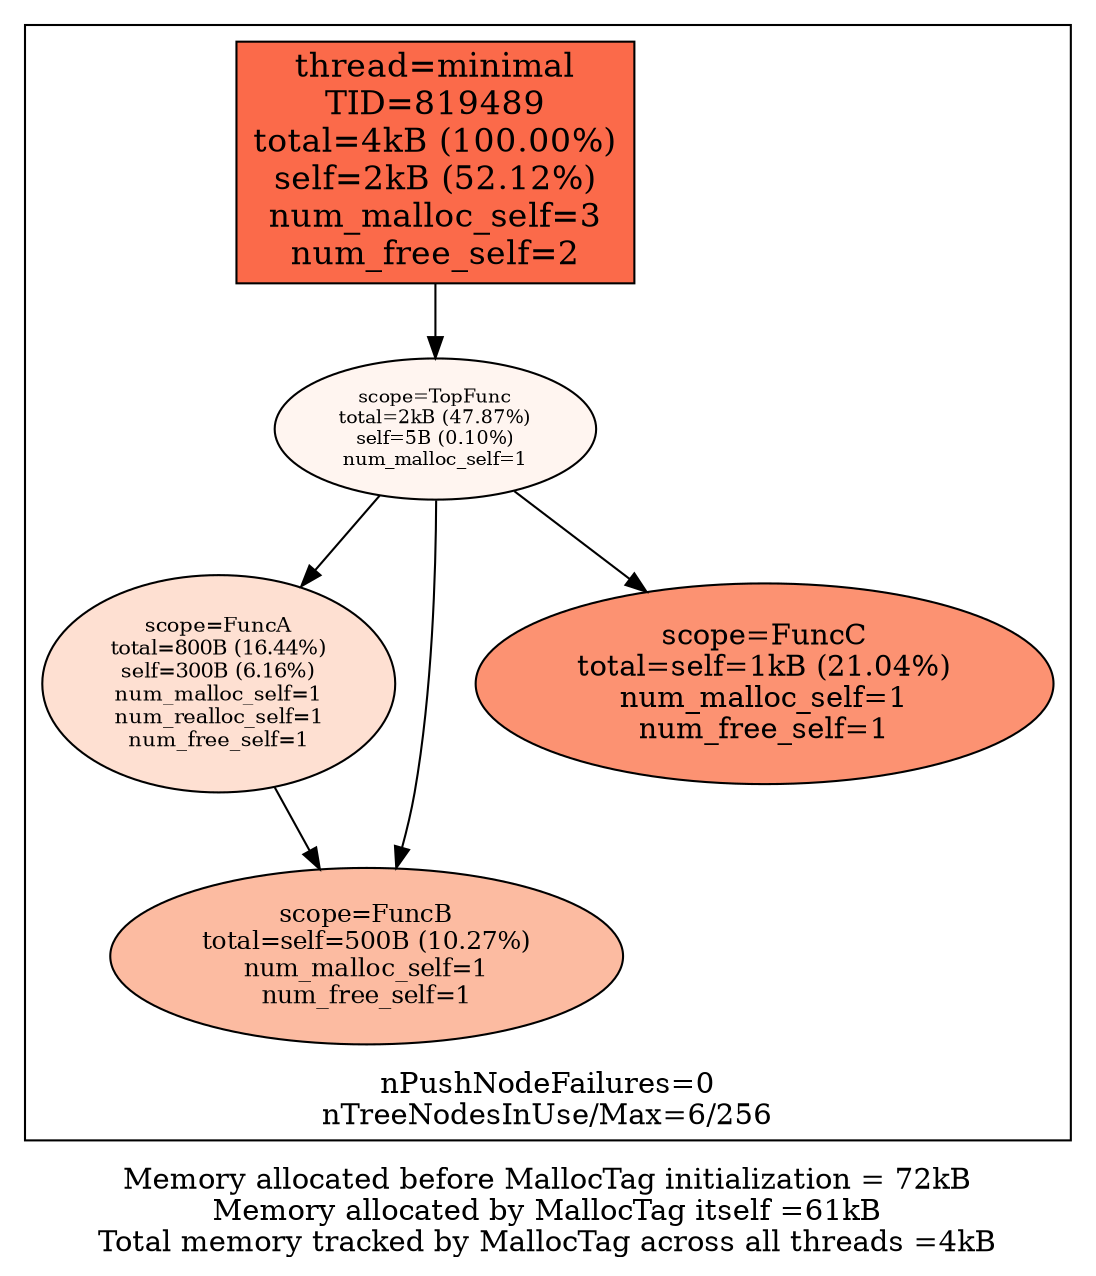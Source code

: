digraph MallocTree {
node [colorscheme=reds9 style=filled]
subgraph cluster_TID819489 {
node [colorscheme=reds9 style=filled]
labelloc="b"
label="nPushNodeFailures=0\nnTreeNodesInUse/Max=6/256\n"
"819489_minimal" [label="thread=minimal\nTID=819489\ntotal=4kB (100.00%)\nself=2kB (52.12%)\nnum_malloc_self=3\nnum_free_self=2" shape=box fillcolor=5 fontsize=16]
"819489_minimal" -> "819489_TopFunc"
"819489_TopFunc" [label="scope=TopFunc\ntotal=2kB (47.87%)\nself=5B (0.10%)\nnum_malloc_self=1" fillcolor=1 fontsize=9]
"819489_TopFunc" -> "819489_FuncA"
"819489_TopFunc" -> "819489_FuncB"
"819489_TopFunc" -> "819489_FuncC"
"819489_FuncA" [label="scope=FuncA\ntotal=800B (16.44%)\nself=300B (6.16%)\nnum_malloc_self=1\nnum_realloc_self=1\nnum_free_self=1" fillcolor=2 fontsize=10]
"819489_FuncA" -> "819489_FuncB"
"819489_FuncB" [label="scope=FuncB\ntotal=self=500B (10.27%)\nnum_malloc_self=1\nnum_free_self=1" fillcolor=3 fontsize=12]
"819489_FuncB" [label="scope=FuncB\ntotal=self=500B (10.27%)\nnum_malloc_self=1\nnum_free_self=1" fillcolor=3 fontsize=12]
"819489_FuncC" [label="scope=FuncC\ntotal=self=1kB (21.04%)\nnum_malloc_self=1\nnum_free_self=1" fillcolor=4 fontsize=14]
}

labelloc="b"
label="Memory allocated before MallocTag initialization = 72kB\nMemory allocated by MallocTag itself =61kB\nTotal memory tracked by MallocTag across all threads =4kB\n"
}

